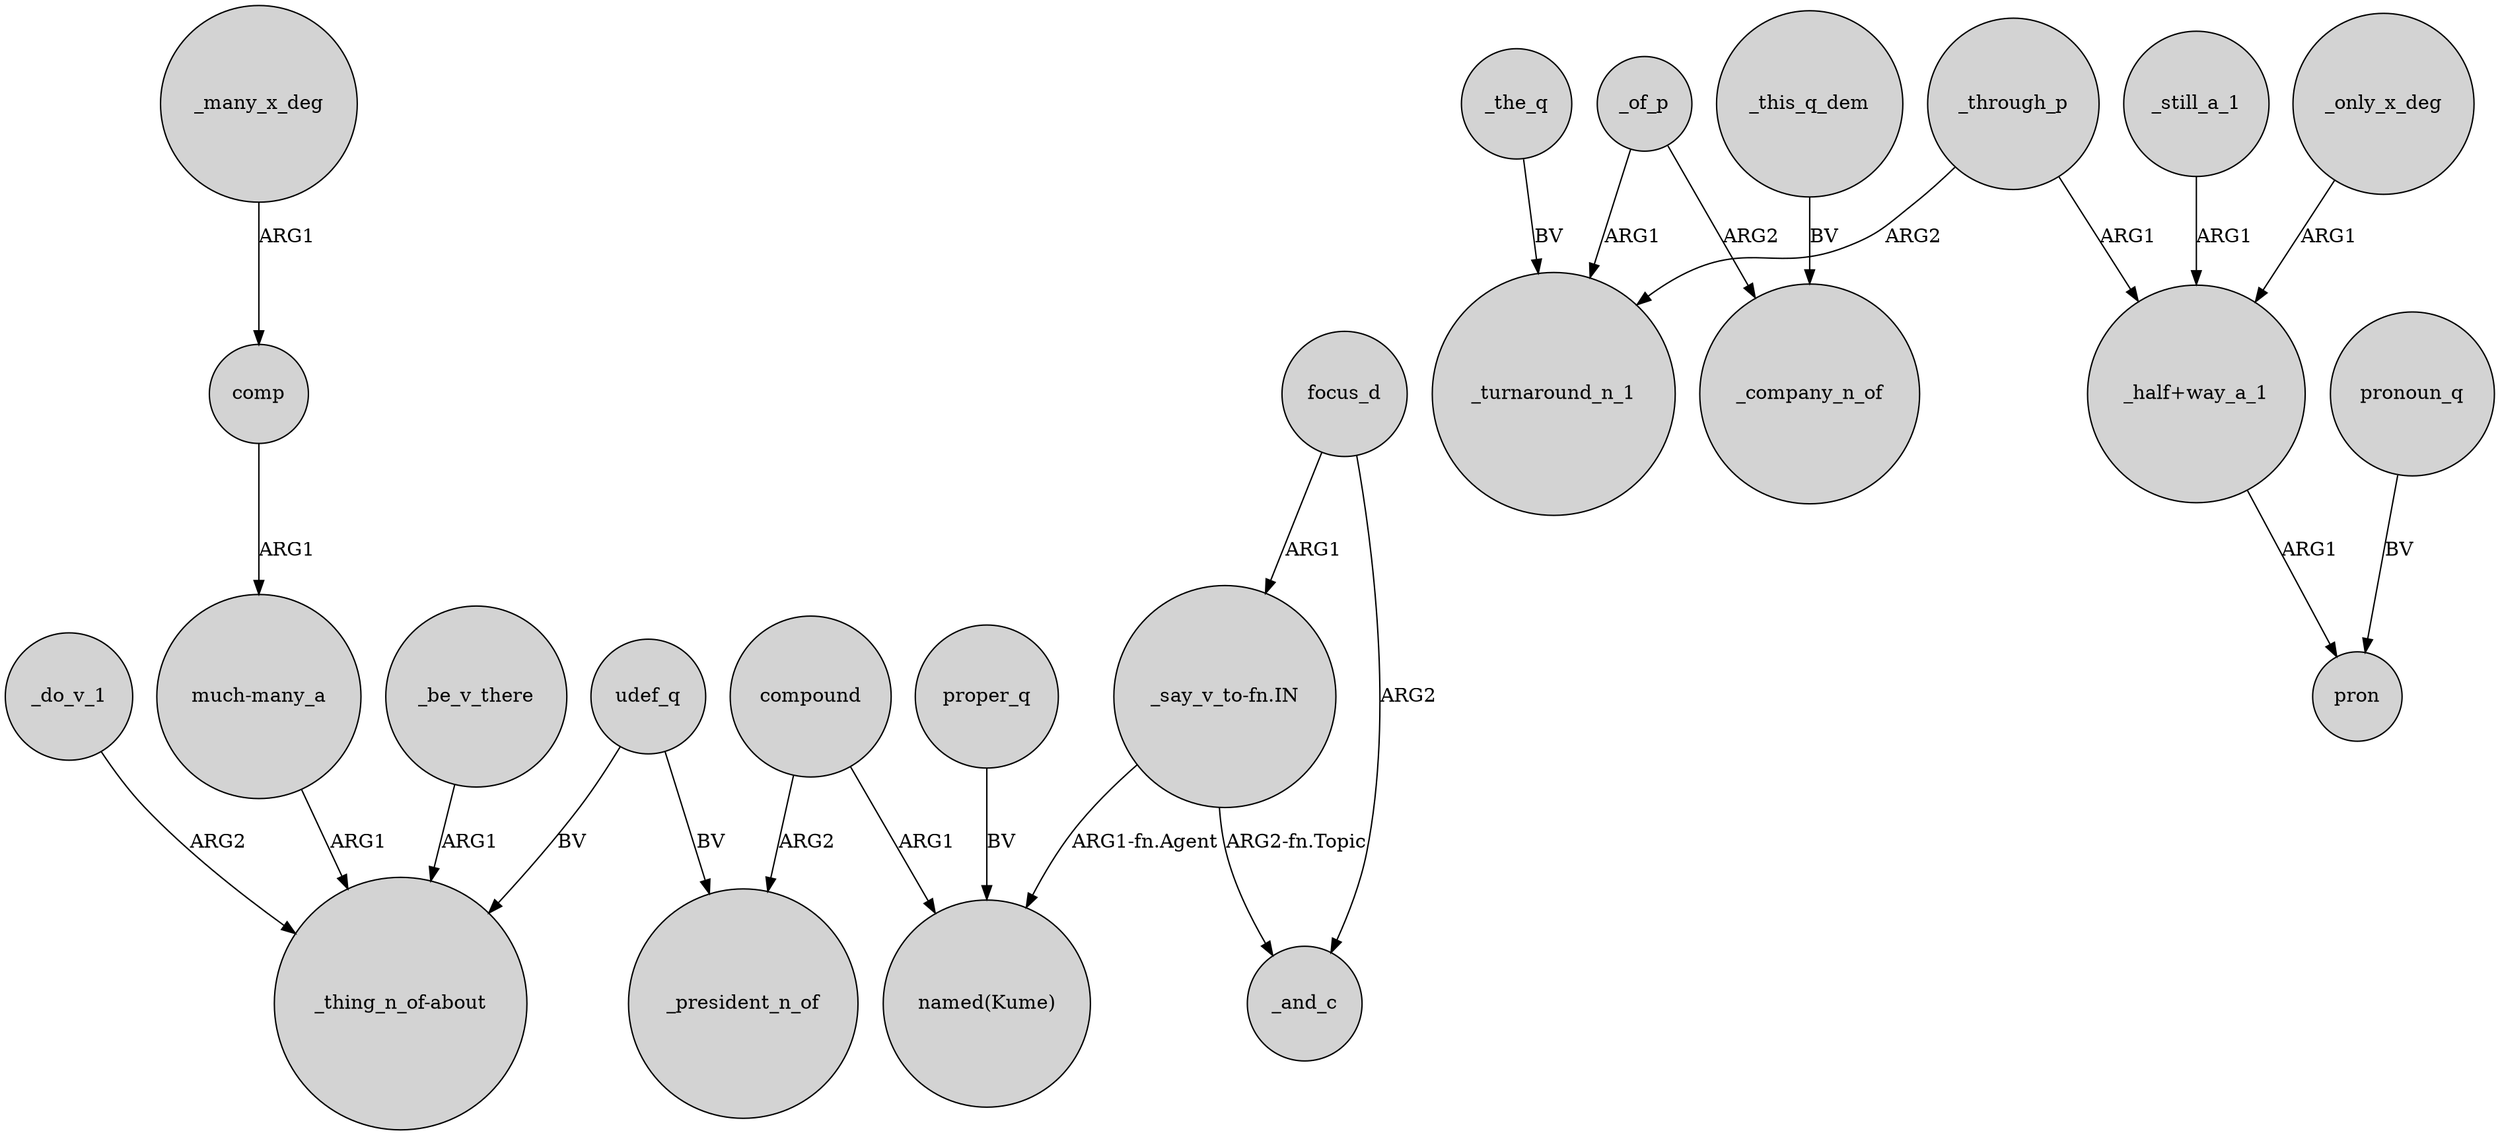 digraph {
	node [shape=circle style=filled]
	_many_x_deg -> comp [label=ARG1]
	_do_v_1 -> "_thing_n_of-about" [label=ARG2]
	udef_q -> "_thing_n_of-about" [label=BV]
	compound -> _president_n_of [label=ARG2]
	_through_p -> _turnaround_n_1 [label=ARG2]
	_the_q -> _turnaround_n_1 [label=BV]
	_only_x_deg -> "_half+way_a_1" [label=ARG1]
	proper_q -> "named(Kume)" [label=BV]
	_this_q_dem -> _company_n_of [label=BV]
	focus_d -> _and_c [label=ARG2]
	focus_d -> "_say_v_to-fn.IN" [label=ARG1]
	pronoun_q -> pron [label=BV]
	"_say_v_to-fn.IN" -> "named(Kume)" [label="ARG1-fn.Agent"]
	"_half+way_a_1" -> pron [label=ARG1]
	comp -> "much-many_a" [label=ARG1]
	udef_q -> _president_n_of [label=BV]
	_still_a_1 -> "_half+way_a_1" [label=ARG1]
	"_say_v_to-fn.IN" -> _and_c [label="ARG2-fn.Topic"]
	compound -> "named(Kume)" [label=ARG1]
	_be_v_there -> "_thing_n_of-about" [label=ARG1]
	_of_p -> _company_n_of [label=ARG2]
	_of_p -> _turnaround_n_1 [label=ARG1]
	"much-many_a" -> "_thing_n_of-about" [label=ARG1]
	_through_p -> "_half+way_a_1" [label=ARG1]
}
